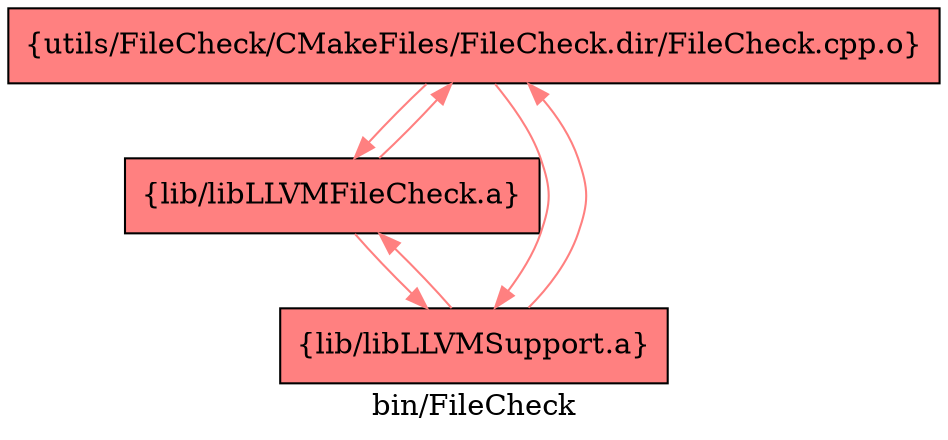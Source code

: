 digraph "bin/FileCheck" {
	label="bin/FileCheck";
	{ rank=same; Node0x560d547e81f8;  }

	Node0x560d547e81f8 [shape=record,shape=box,style=filled,fillcolor="1.000000 0.5 1",group=1,label="{utils/FileCheck/CMakeFiles/FileCheck.dir/FileCheck.cpp.o}"];
	Node0x560d547e81f8 -> Node0x560d547e87e8[color="1.000000 0.5 1"];
	Node0x560d547e81f8 -> Node0x560d547e9738[color="1.000000 0.5 1"];
	Node0x560d547e87e8 [shape=record,shape=box,style=filled,fillcolor="1.000000 0.5 1",group=1,label="{lib/libLLVMFileCheck.a}"];
	Node0x560d547e87e8 -> Node0x560d547e81f8[color="1.000000 0.5 1"];
	Node0x560d547e87e8 -> Node0x560d547e9738[color="1.000000 0.5 1"];
	Node0x560d547e9738 [shape=record,shape=box,style=filled,fillcolor="1.000000 0.5 1",group=1,label="{lib/libLLVMSupport.a}"];
	Node0x560d547e9738 -> Node0x560d547e81f8[color="1.000000 0.5 1"];
	Node0x560d547e9738 -> Node0x560d547e87e8[color="1.000000 0.5 1"];
}
